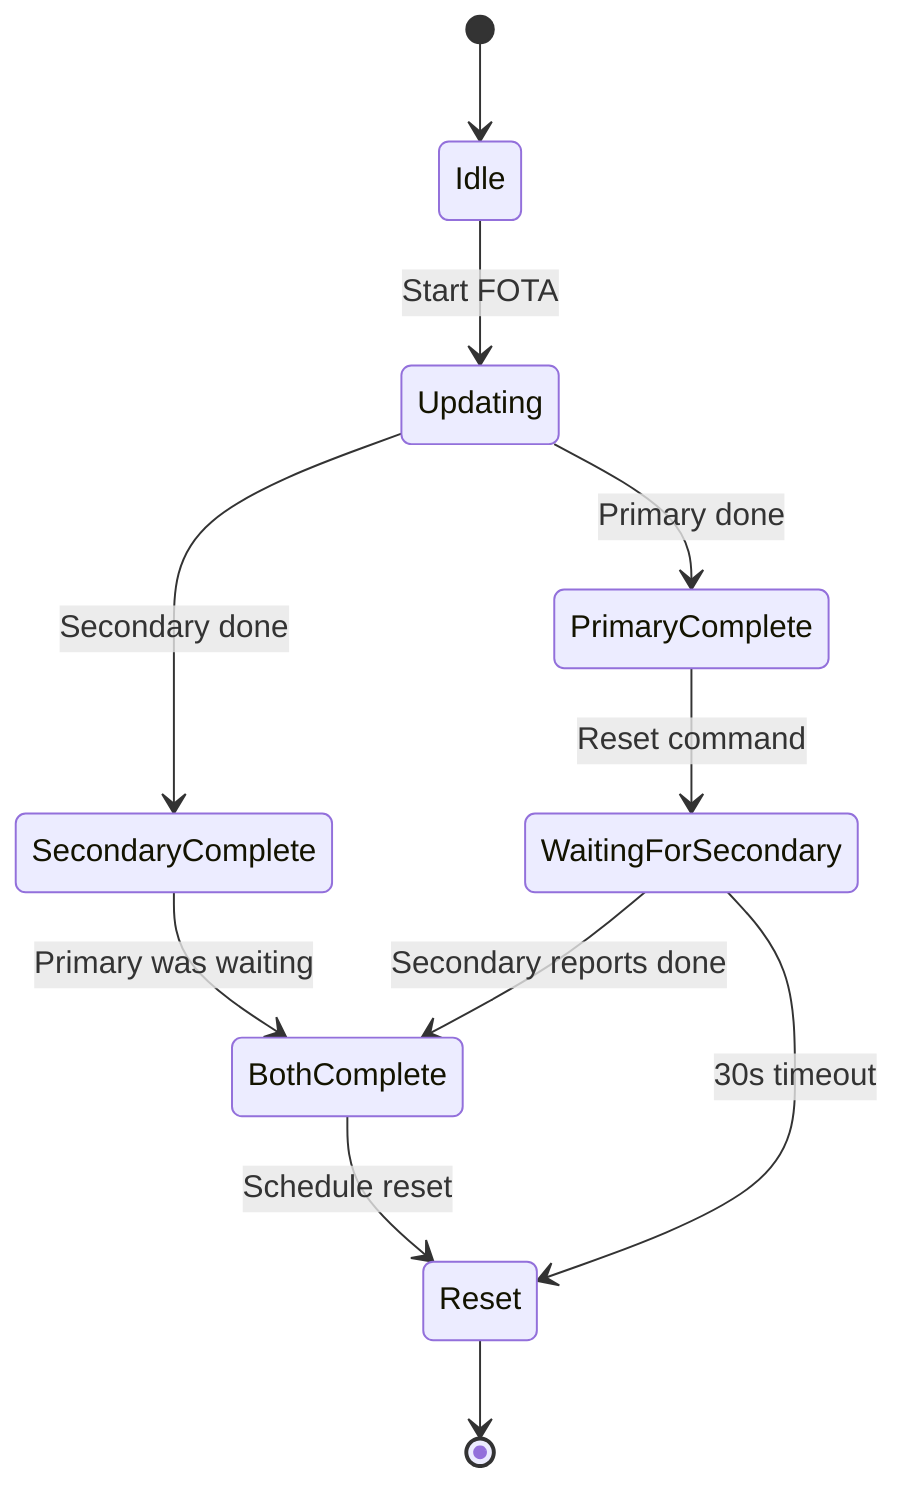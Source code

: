 stateDiagram-v2
    [*] --> Idle
    Idle --> Updating: Start FOTA
    Updating --> PrimaryComplete: Primary done
    Updating --> SecondaryComplete: Secondary done
    PrimaryComplete --> WaitingForSecondary: Reset command
    SecondaryComplete --> BothComplete: Primary was waiting
    WaitingForSecondary --> BothComplete: Secondary reports done
    BothComplete --> Reset: Schedule reset
    Reset --> [*]
    
    WaitingForSecondary --> Reset: 30s timeout
